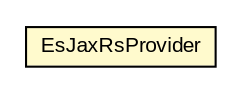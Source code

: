 #!/usr/local/bin/dot
#
# Class diagram 
# Generated by UMLGraph version R5_6-24-gf6e263 (http://www.umlgraph.org/)
#

digraph G {
	edge [fontname="arial",fontsize=10,labelfontname="arial",labelfontsize=10];
	node [fontname="arial",fontsize=10,shape=plaintext];
	nodesep=0.25;
	ranksep=0.5;
	// net.trajano.doxdb.ejb.EsJaxRsProvider
	c1069 [label=<<table title="net.trajano.doxdb.ejb.EsJaxRsProvider" border="0" cellborder="1" cellspacing="0" cellpadding="2" port="p" bgcolor="lemonChiffon" href="./EsJaxRsProvider.html">
		<tr><td><table border="0" cellspacing="0" cellpadding="1">
<tr><td align="center" balign="center"> EsJaxRsProvider </td></tr>
		</table></td></tr>
		</table>>, URL="./EsJaxRsProvider.html", fontname="arial", fontcolor="black", fontsize=10.0];
}


